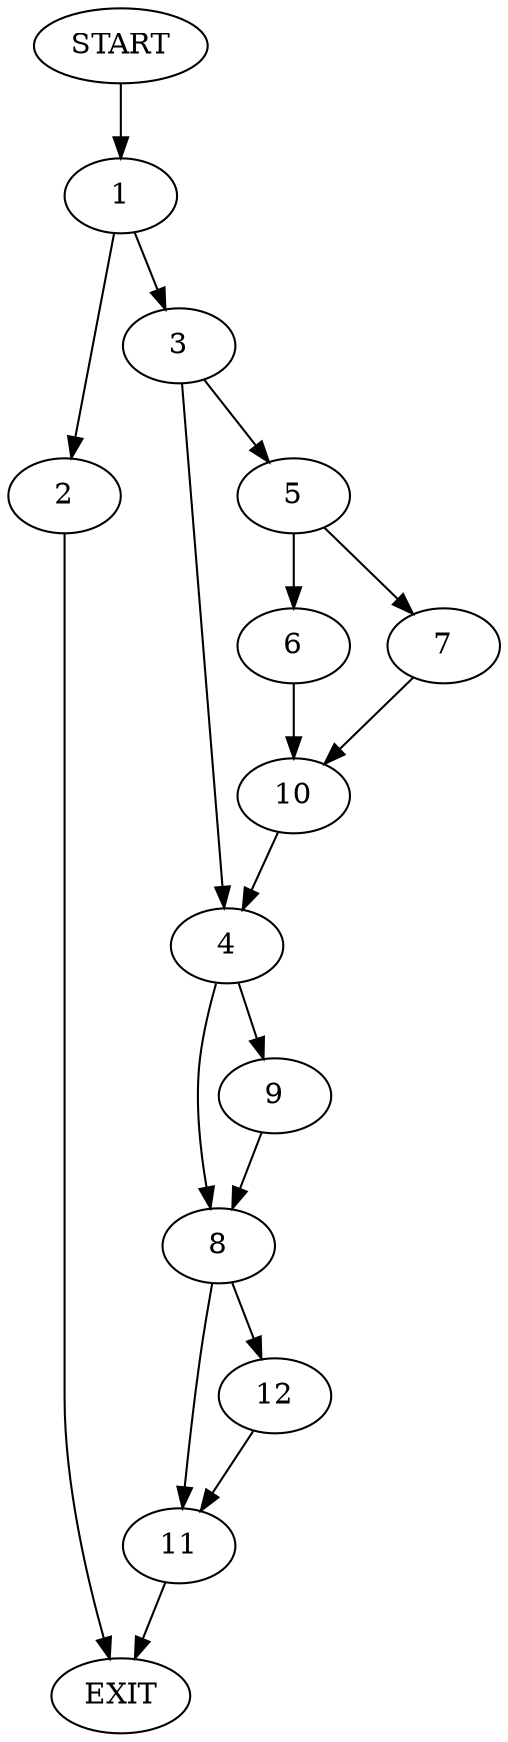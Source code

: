 digraph {
0 [label="START"]
13 [label="EXIT"]
0 -> 1
1 -> 2
1 -> 3
3 -> 4
3 -> 5
2 -> 13
5 -> 6
5 -> 7
4 -> 8
4 -> 9
6 -> 10
7 -> 10
10 -> 4
8 -> 11
8 -> 12
9 -> 8
11 -> 13
12 -> 11
}
